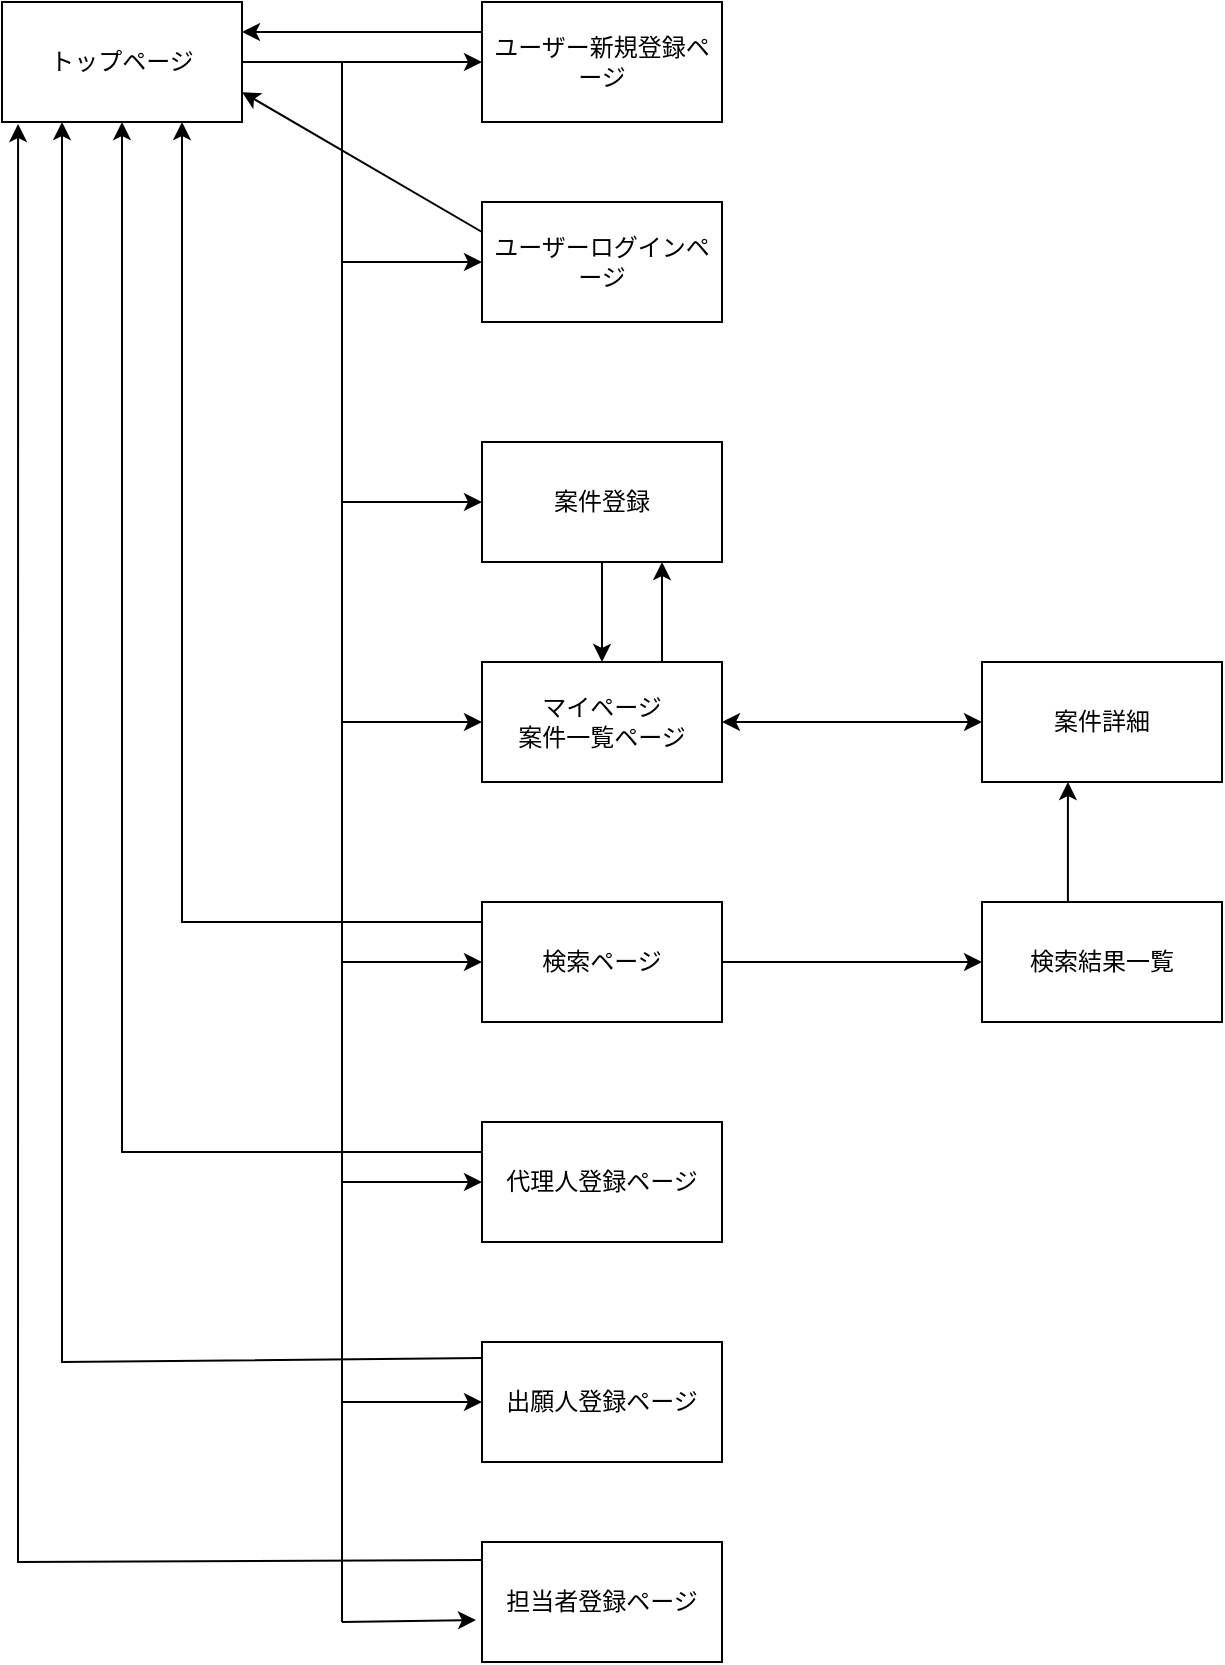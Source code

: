 <mxfile version="24.8.3">
  <diagram name="Page-1" id="V7XhQlwsRQ-q0oXkYcrz">
    <mxGraphModel dx="768" dy="481" grid="1" gridSize="10" guides="1" tooltips="1" connect="1" arrows="1" fold="1" page="1" pageScale="1" pageWidth="850" pageHeight="1100" math="0" shadow="0">
      <root>
        <mxCell id="0" />
        <mxCell id="1" parent="0" />
        <mxCell id="oEX9-neCU_d0TKQfUu_m-13" style="edgeStyle=orthogonalEdgeStyle;rounded=0;orthogonalLoop=1;jettySize=auto;html=1;exitX=1;exitY=0.5;exitDx=0;exitDy=0;entryX=0;entryY=0.5;entryDx=0;entryDy=0;" edge="1" parent="1" source="oEX9-neCU_d0TKQfUu_m-1" target="oEX9-neCU_d0TKQfUu_m-5">
          <mxGeometry relative="1" as="geometry" />
        </mxCell>
        <mxCell id="oEX9-neCU_d0TKQfUu_m-1" value="トップページ" style="rounded=0;whiteSpace=wrap;html=1;" vertex="1" parent="1">
          <mxGeometry x="40" y="70" width="120" height="60" as="geometry" />
        </mxCell>
        <mxCell id="oEX9-neCU_d0TKQfUu_m-2" value="案件登録" style="rounded=0;whiteSpace=wrap;html=1;" vertex="1" parent="1">
          <mxGeometry x="280" y="290" width="120" height="60" as="geometry" />
        </mxCell>
        <mxCell id="oEX9-neCU_d0TKQfUu_m-3" value="マイページ&lt;div&gt;案件一覧ページ&lt;/div&gt;" style="rounded=0;whiteSpace=wrap;html=1;" vertex="1" parent="1">
          <mxGeometry x="280" y="400" width="120" height="60" as="geometry" />
        </mxCell>
        <mxCell id="oEX9-neCU_d0TKQfUu_m-4" value="検索ページ" style="rounded=0;whiteSpace=wrap;html=1;" vertex="1" parent="1">
          <mxGeometry x="280" y="520" width="120" height="60" as="geometry" />
        </mxCell>
        <mxCell id="oEX9-neCU_d0TKQfUu_m-5" value="ユーザー新規登録ページ" style="rounded=0;whiteSpace=wrap;html=1;" vertex="1" parent="1">
          <mxGeometry x="280" y="70" width="120" height="60" as="geometry" />
        </mxCell>
        <mxCell id="oEX9-neCU_d0TKQfUu_m-6" value="ユーザーログインページ" style="rounded=0;whiteSpace=wrap;html=1;" vertex="1" parent="1">
          <mxGeometry x="280" y="170" width="120" height="60" as="geometry" />
        </mxCell>
        <mxCell id="oEX9-neCU_d0TKQfUu_m-7" value="案件詳細" style="rounded=0;whiteSpace=wrap;html=1;" vertex="1" parent="1">
          <mxGeometry x="530" y="400" width="120" height="60" as="geometry" />
        </mxCell>
        <mxCell id="oEX9-neCU_d0TKQfUu_m-8" value="代理人登録ページ" style="rounded=0;whiteSpace=wrap;html=1;" vertex="1" parent="1">
          <mxGeometry x="280" y="630" width="120" height="60" as="geometry" />
        </mxCell>
        <mxCell id="oEX9-neCU_d0TKQfUu_m-9" value="出願人登録ページ" style="rounded=0;whiteSpace=wrap;html=1;" vertex="1" parent="1">
          <mxGeometry x="280" y="740" width="120" height="60" as="geometry" />
        </mxCell>
        <mxCell id="oEX9-neCU_d0TKQfUu_m-10" value="担当者登録ページ" style="rounded=0;whiteSpace=wrap;html=1;" vertex="1" parent="1">
          <mxGeometry x="280" y="840" width="120" height="60" as="geometry" />
        </mxCell>
        <mxCell id="oEX9-neCU_d0TKQfUu_m-14" value="" style="endArrow=none;html=1;rounded=0;" edge="1" parent="1">
          <mxGeometry width="50" height="50" relative="1" as="geometry">
            <mxPoint x="210" y="880" as="sourcePoint" />
            <mxPoint x="210" y="100" as="targetPoint" />
          </mxGeometry>
        </mxCell>
        <mxCell id="oEX9-neCU_d0TKQfUu_m-18" value="" style="endArrow=classic;startArrow=classic;html=1;rounded=0;entryX=0;entryY=0.5;entryDx=0;entryDy=0;" edge="1" parent="1" target="oEX9-neCU_d0TKQfUu_m-7">
          <mxGeometry width="50" height="50" relative="1" as="geometry">
            <mxPoint x="400" y="430" as="sourcePoint" />
            <mxPoint x="520" y="430" as="targetPoint" />
          </mxGeometry>
        </mxCell>
        <mxCell id="oEX9-neCU_d0TKQfUu_m-19" value="" style="endArrow=classic;html=1;rounded=0;entryX=0.358;entryY=1;entryDx=0;entryDy=0;entryPerimeter=0;exitX=0.358;exitY=0;exitDx=0;exitDy=0;exitPerimeter=0;" edge="1" parent="1" source="oEX9-neCU_d0TKQfUu_m-20" target="oEX9-neCU_d0TKQfUu_m-7">
          <mxGeometry width="50" height="50" relative="1" as="geometry">
            <mxPoint x="573" y="530" as="sourcePoint" />
            <mxPoint x="420" y="370" as="targetPoint" />
            <Array as="points" />
          </mxGeometry>
        </mxCell>
        <mxCell id="oEX9-neCU_d0TKQfUu_m-20" value="検索結果一覧" style="rounded=0;whiteSpace=wrap;html=1;" vertex="1" parent="1">
          <mxGeometry x="530" y="520" width="120" height="60" as="geometry" />
        </mxCell>
        <mxCell id="oEX9-neCU_d0TKQfUu_m-21" value="" style="endArrow=classic;html=1;rounded=0;entryX=0;entryY=0.5;entryDx=0;entryDy=0;" edge="1" parent="1" target="oEX9-neCU_d0TKQfUu_m-3">
          <mxGeometry width="50" height="50" relative="1" as="geometry">
            <mxPoint x="210" y="430" as="sourcePoint" />
            <mxPoint x="420" y="490" as="targetPoint" />
          </mxGeometry>
        </mxCell>
        <mxCell id="oEX9-neCU_d0TKQfUu_m-22" value="" style="endArrow=classic;html=1;rounded=0;entryX=0;entryY=0.5;entryDx=0;entryDy=0;" edge="1" parent="1" target="oEX9-neCU_d0TKQfUu_m-2">
          <mxGeometry width="50" height="50" relative="1" as="geometry">
            <mxPoint x="210" y="320" as="sourcePoint" />
            <mxPoint x="420" y="400" as="targetPoint" />
          </mxGeometry>
        </mxCell>
        <mxCell id="oEX9-neCU_d0TKQfUu_m-23" value="" style="endArrow=classic;html=1;rounded=0;exitX=0.5;exitY=1;exitDx=0;exitDy=0;entryX=0.5;entryY=0;entryDx=0;entryDy=0;" edge="1" parent="1" source="oEX9-neCU_d0TKQfUu_m-2" target="oEX9-neCU_d0TKQfUu_m-3">
          <mxGeometry width="50" height="50" relative="1" as="geometry">
            <mxPoint x="370" y="450" as="sourcePoint" />
            <mxPoint x="420" y="400" as="targetPoint" />
          </mxGeometry>
        </mxCell>
        <mxCell id="oEX9-neCU_d0TKQfUu_m-24" value="" style="endArrow=classic;html=1;rounded=0;entryX=0.75;entryY=1;entryDx=0;entryDy=0;" edge="1" parent="1" target="oEX9-neCU_d0TKQfUu_m-2">
          <mxGeometry width="50" height="50" relative="1" as="geometry">
            <mxPoint x="370" y="400" as="sourcePoint" />
            <mxPoint x="420" y="400" as="targetPoint" />
          </mxGeometry>
        </mxCell>
        <mxCell id="oEX9-neCU_d0TKQfUu_m-25" value="" style="endArrow=classic;html=1;rounded=0;entryX=0;entryY=0.5;entryDx=0;entryDy=0;" edge="1" parent="1" target="oEX9-neCU_d0TKQfUu_m-4">
          <mxGeometry width="50" height="50" relative="1" as="geometry">
            <mxPoint x="210" y="550" as="sourcePoint" />
            <mxPoint x="420" y="530" as="targetPoint" />
          </mxGeometry>
        </mxCell>
        <mxCell id="oEX9-neCU_d0TKQfUu_m-26" value="" style="endArrow=classic;html=1;rounded=0;entryX=0;entryY=0.5;entryDx=0;entryDy=0;exitX=1;exitY=0.5;exitDx=0;exitDy=0;" edge="1" parent="1" source="oEX9-neCU_d0TKQfUu_m-4" target="oEX9-neCU_d0TKQfUu_m-20">
          <mxGeometry width="50" height="50" relative="1" as="geometry">
            <mxPoint x="370" y="580" as="sourcePoint" />
            <mxPoint x="420" y="530" as="targetPoint" />
          </mxGeometry>
        </mxCell>
        <mxCell id="oEX9-neCU_d0TKQfUu_m-27" value="" style="endArrow=classic;html=1;rounded=0;entryX=1;entryY=0.25;entryDx=0;entryDy=0;exitX=0;exitY=0.25;exitDx=0;exitDy=0;" edge="1" parent="1" source="oEX9-neCU_d0TKQfUu_m-5" target="oEX9-neCU_d0TKQfUu_m-1">
          <mxGeometry width="50" height="50" relative="1" as="geometry">
            <mxPoint x="370" y="300" as="sourcePoint" />
            <mxPoint x="420" y="250" as="targetPoint" />
          </mxGeometry>
        </mxCell>
        <mxCell id="oEX9-neCU_d0TKQfUu_m-29" value="" style="endArrow=classic;html=1;rounded=0;entryX=0;entryY=0.5;entryDx=0;entryDy=0;" edge="1" parent="1" target="oEX9-neCU_d0TKQfUu_m-6">
          <mxGeometry width="50" height="50" relative="1" as="geometry">
            <mxPoint x="210" y="200" as="sourcePoint" />
            <mxPoint x="420" y="250" as="targetPoint" />
          </mxGeometry>
        </mxCell>
        <mxCell id="oEX9-neCU_d0TKQfUu_m-30" value="" style="endArrow=classic;html=1;rounded=0;entryX=1;entryY=0.75;entryDx=0;entryDy=0;exitX=0;exitY=0.25;exitDx=0;exitDy=0;" edge="1" parent="1" source="oEX9-neCU_d0TKQfUu_m-6" target="oEX9-neCU_d0TKQfUu_m-1">
          <mxGeometry width="50" height="50" relative="1" as="geometry">
            <mxPoint x="370" y="300" as="sourcePoint" />
            <mxPoint x="420" y="250" as="targetPoint" />
          </mxGeometry>
        </mxCell>
        <mxCell id="oEX9-neCU_d0TKQfUu_m-31" value="" style="endArrow=classic;html=1;rounded=0;entryX=0;entryY=0.5;entryDx=0;entryDy=0;" edge="1" parent="1" target="oEX9-neCU_d0TKQfUu_m-8">
          <mxGeometry width="50" height="50" relative="1" as="geometry">
            <mxPoint x="210" y="660" as="sourcePoint" />
            <mxPoint x="420" y="690" as="targetPoint" />
          </mxGeometry>
        </mxCell>
        <mxCell id="oEX9-neCU_d0TKQfUu_m-32" value="" style="endArrow=classic;html=1;rounded=0;entryX=0;entryY=0.5;entryDx=0;entryDy=0;" edge="1" parent="1" target="oEX9-neCU_d0TKQfUu_m-9">
          <mxGeometry width="50" height="50" relative="1" as="geometry">
            <mxPoint x="210" y="770" as="sourcePoint" />
            <mxPoint x="420" y="690" as="targetPoint" />
          </mxGeometry>
        </mxCell>
        <mxCell id="oEX9-neCU_d0TKQfUu_m-33" value="" style="endArrow=classic;html=1;rounded=0;entryX=-0.025;entryY=0.65;entryDx=0;entryDy=0;entryPerimeter=0;" edge="1" parent="1" target="oEX9-neCU_d0TKQfUu_m-10">
          <mxGeometry width="50" height="50" relative="1" as="geometry">
            <mxPoint x="210" y="880" as="sourcePoint" />
            <mxPoint x="270" y="880" as="targetPoint" />
          </mxGeometry>
        </mxCell>
        <mxCell id="2VsqOZVZG43eOojBxO25-1" value="" style="endArrow=classic;html=1;rounded=0;entryX=0.75;entryY=1;entryDx=0;entryDy=0;" edge="1" parent="1" target="oEX9-neCU_d0TKQfUu_m-1">
          <mxGeometry width="50" height="50" relative="1" as="geometry">
            <mxPoint x="280" y="530" as="sourcePoint" />
            <mxPoint x="100" y="330" as="targetPoint" />
            <Array as="points">
              <mxPoint x="130" y="530" />
            </Array>
          </mxGeometry>
        </mxCell>
        <mxCell id="2VsqOZVZG43eOojBxO25-2" value="" style="endArrow=classic;html=1;rounded=0;exitX=0;exitY=0.25;exitDx=0;exitDy=0;entryX=0.5;entryY=1;entryDx=0;entryDy=0;" edge="1" parent="1" source="oEX9-neCU_d0TKQfUu_m-8" target="oEX9-neCU_d0TKQfUu_m-1">
          <mxGeometry width="50" height="50" relative="1" as="geometry">
            <mxPoint x="310" y="620" as="sourcePoint" />
            <mxPoint x="60" y="550" as="targetPoint" />
            <Array as="points">
              <mxPoint x="100" y="645" />
            </Array>
          </mxGeometry>
        </mxCell>
        <mxCell id="2VsqOZVZG43eOojBxO25-3" value="" style="endArrow=classic;html=1;rounded=0;exitX=0;exitY=0.133;exitDx=0;exitDy=0;exitPerimeter=0;entryX=0.25;entryY=1;entryDx=0;entryDy=0;" edge="1" parent="1" source="oEX9-neCU_d0TKQfUu_m-9" target="oEX9-neCU_d0TKQfUu_m-1">
          <mxGeometry width="50" height="50" relative="1" as="geometry">
            <mxPoint x="310" y="700" as="sourcePoint" />
            <mxPoint x="70" y="670" as="targetPoint" />
            <Array as="points">
              <mxPoint x="70" y="750" />
            </Array>
          </mxGeometry>
        </mxCell>
        <mxCell id="2VsqOZVZG43eOojBxO25-4" value="" style="endArrow=classic;html=1;rounded=0;exitX=0;exitY=0.15;exitDx=0;exitDy=0;exitPerimeter=0;entryX=0.067;entryY=1.017;entryDx=0;entryDy=0;entryPerimeter=0;" edge="1" parent="1" source="oEX9-neCU_d0TKQfUu_m-10" target="oEX9-neCU_d0TKQfUu_m-1">
          <mxGeometry width="50" height="50" relative="1" as="geometry">
            <mxPoint x="270" y="850" as="sourcePoint" />
            <mxPoint x="40" y="760" as="targetPoint" />
            <Array as="points">
              <mxPoint x="48" y="850" />
            </Array>
          </mxGeometry>
        </mxCell>
      </root>
    </mxGraphModel>
  </diagram>
</mxfile>
